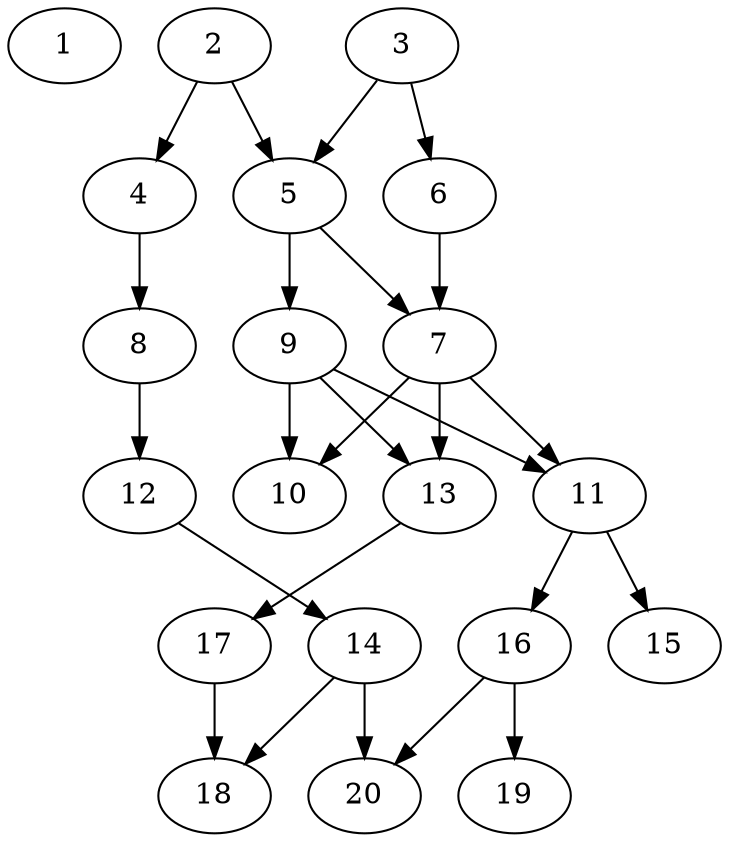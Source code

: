 // DAG automatically generated by daggen at Thu Oct  3 13:58:43 2019
// ./daggen --dot -n 20 --ccr 0.3 --fat 0.5 --regular 0.9 --density 0.5 --mindata 5242880 --maxdata 52428800 
digraph G {
  1 [size="67017387", alpha="0.14", expect_size="20105216"] 
  2 [size="111646720", alpha="0.12", expect_size="33494016"] 
  2 -> 4 [size ="33494016"]
  2 -> 5 [size ="33494016"]
  3 [size="85947733", alpha="0.11", expect_size="25784320"] 
  3 -> 5 [size ="25784320"]
  3 -> 6 [size ="25784320"]
  4 [size="154948267", alpha="0.08", expect_size="46484480"] 
  4 -> 8 [size ="46484480"]
  5 [size="96590507", alpha="0.18", expect_size="28977152"] 
  5 -> 7 [size ="28977152"]
  5 -> 9 [size ="28977152"]
  6 [size="41243307", alpha="0.12", expect_size="12372992"] 
  6 -> 7 [size ="12372992"]
  7 [size="165942613", alpha="0.19", expect_size="49782784"] 
  7 -> 10 [size ="49782784"]
  7 -> 11 [size ="49782784"]
  7 -> 13 [size ="49782784"]
  8 [size="118490453", alpha="0.19", expect_size="35547136"] 
  8 -> 12 [size ="35547136"]
  9 [size="74984107", alpha="0.05", expect_size="22495232"] 
  9 -> 10 [size ="22495232"]
  9 -> 11 [size ="22495232"]
  9 -> 13 [size ="22495232"]
  10 [size="89340587", alpha="0.18", expect_size="26802176"] 
  11 [size="103799467", alpha="0.04", expect_size="31139840"] 
  11 -> 15 [size ="31139840"]
  11 -> 16 [size ="31139840"]
  12 [size="53978453", alpha="0.01", expect_size="16193536"] 
  12 -> 14 [size ="16193536"]
  13 [size="151115093", alpha="0.20", expect_size="45334528"] 
  13 -> 17 [size ="45334528"]
  14 [size="77803520", alpha="0.08", expect_size="23341056"] 
  14 -> 18 [size ="23341056"]
  14 -> 20 [size ="23341056"]
  15 [size="143872000", alpha="0.17", expect_size="43161600"] 
  16 [size="126566400", alpha="0.14", expect_size="37969920"] 
  16 -> 19 [size ="37969920"]
  16 -> 20 [size ="37969920"]
  17 [size="62167040", alpha="0.01", expect_size="18650112"] 
  17 -> 18 [size ="18650112"]
  18 [size="57384960", alpha="0.11", expect_size="17215488"] 
  19 [size="47172267", alpha="0.09", expect_size="14151680"] 
  20 [size="83165867", alpha="0.02", expect_size="24949760"] 
}
